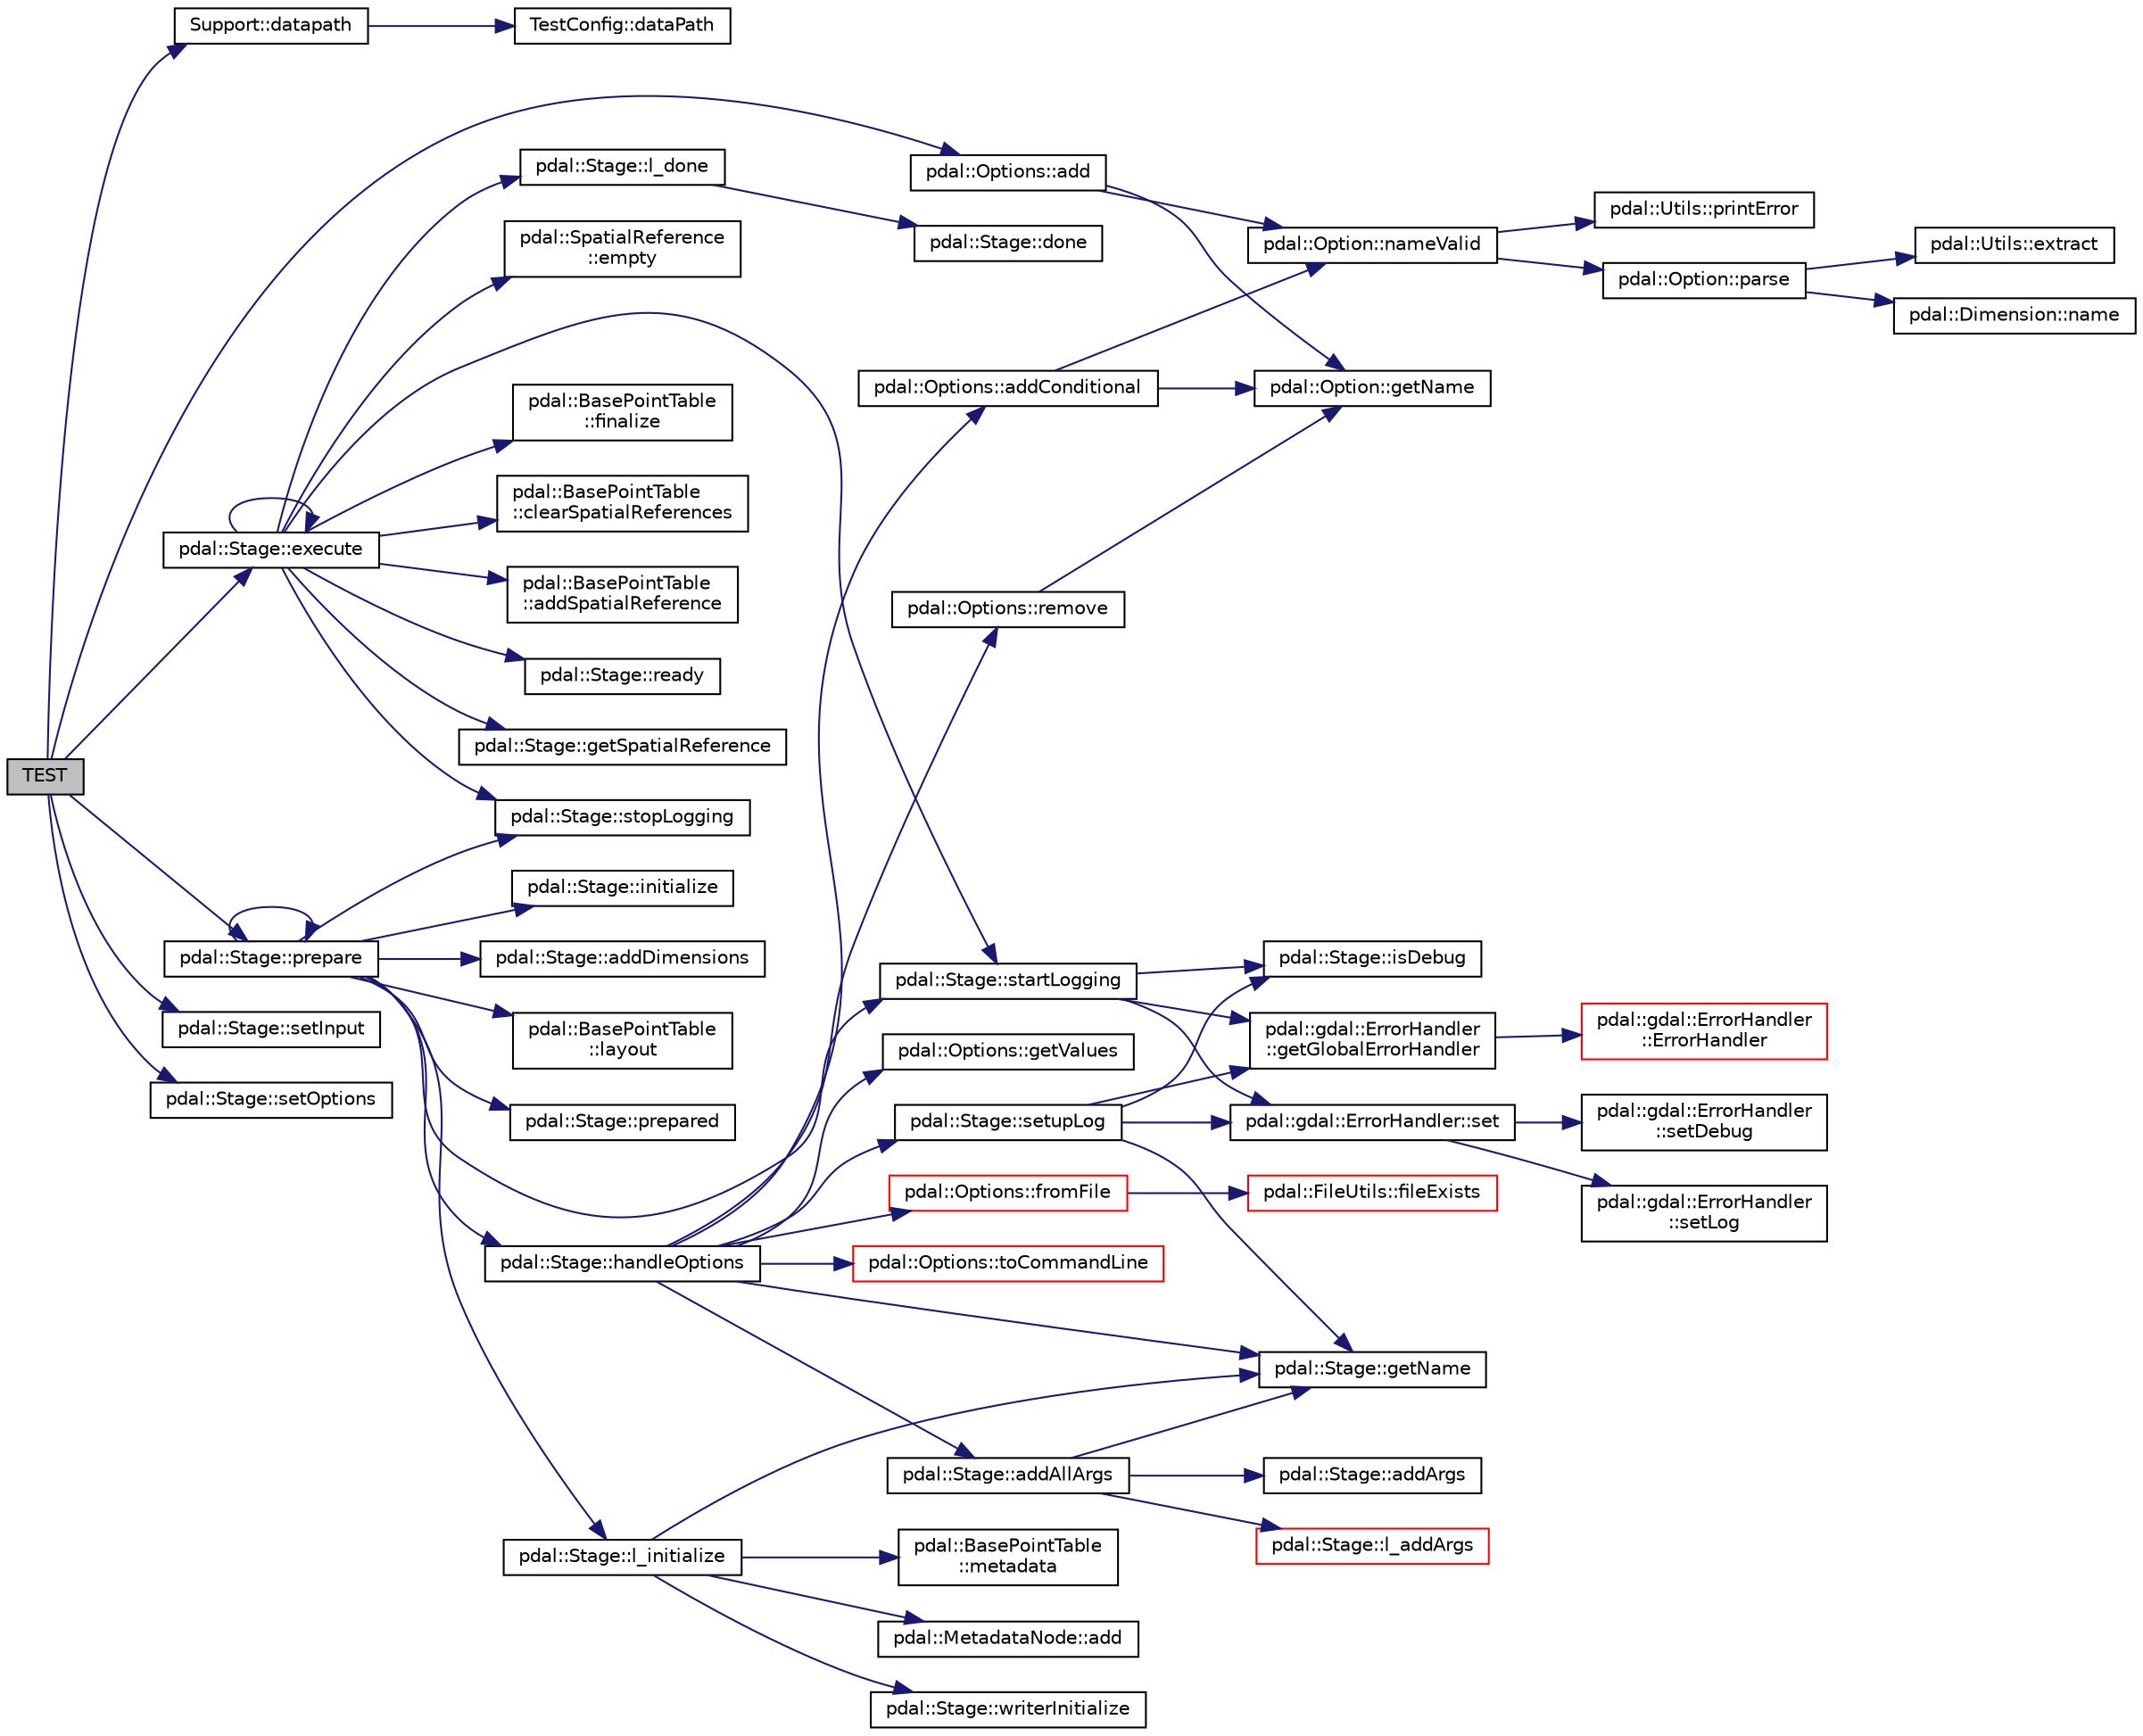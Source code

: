 digraph "TEST"
{
  edge [fontname="Helvetica",fontsize="10",labelfontname="Helvetica",labelfontsize="10"];
  node [fontname="Helvetica",fontsize="10",shape=record];
  rankdir="LR";
  Node1 [label="TEST",height=0.2,width=0.4,color="black", fillcolor="grey75", style="filled", fontcolor="black"];
  Node1 -> Node2 [color="midnightblue",fontsize="10",style="solid",fontname="Helvetica"];
  Node2 [label="pdal::Options::add",height=0.2,width=0.4,color="black", fillcolor="white", style="filled",URL="$classpdal_1_1Options.html#a30826da39f9c4716412141eeeb719032"];
  Node2 -> Node3 [color="midnightblue",fontsize="10",style="solid",fontname="Helvetica"];
  Node3 [label="pdal::Option::nameValid",height=0.2,width=0.4,color="black", fillcolor="white", style="filled",URL="$classpdal_1_1Option.html#aef4422b88464a9cad83b3c11bf1f8cdd"];
  Node3 -> Node4 [color="midnightblue",fontsize="10",style="solid",fontname="Helvetica"];
  Node4 [label="pdal::Option::parse",height=0.2,width=0.4,color="black", fillcolor="white", style="filled",URL="$classpdal_1_1Option.html#a978a36cf9180d3636ea770988961952b"];
  Node4 -> Node5 [color="midnightblue",fontsize="10",style="solid",fontname="Helvetica"];
  Node5 [label="pdal::Utils::extract",height=0.2,width=0.4,color="black", fillcolor="white", style="filled",URL="$namespacepdal_1_1Utils.html#acae5a19cd66121b77e2599daec48413d"];
  Node4 -> Node6 [color="midnightblue",fontsize="10",style="solid",fontname="Helvetica"];
  Node6 [label="pdal::Dimension::name",height=0.2,width=0.4,color="black", fillcolor="white", style="filled",URL="$namespacepdal_1_1Dimension.html#af3176b0b7e6b4be000317846cf7c2718"];
  Node3 -> Node7 [color="midnightblue",fontsize="10",style="solid",fontname="Helvetica"];
  Node7 [label="pdal::Utils::printError",height=0.2,width=0.4,color="black", fillcolor="white", style="filled",URL="$namespacepdal_1_1Utils.html#ada321695f57c876ef51227bdf5b84f7a"];
  Node2 -> Node8 [color="midnightblue",fontsize="10",style="solid",fontname="Helvetica"];
  Node8 [label="pdal::Option::getName",height=0.2,width=0.4,color="black", fillcolor="white", style="filled",URL="$classpdal_1_1Option.html#ad2b7a736742fb343e421fa326ef45c23"];
  Node1 -> Node9 [color="midnightblue",fontsize="10",style="solid",fontname="Helvetica"];
  Node9 [label="Support::datapath",height=0.2,width=0.4,color="black", fillcolor="white", style="filled",URL="$classSupport.html#a9bbdf6f202f4f2e45e7a53007dd0a238"];
  Node9 -> Node10 [color="midnightblue",fontsize="10",style="solid",fontname="Helvetica"];
  Node10 [label="TestConfig::dataPath",height=0.2,width=0.4,color="black", fillcolor="white", style="filled",URL="$namespaceTestConfig.html#a0e622015f0610c2cfcbb3739b972d877"];
  Node1 -> Node11 [color="midnightblue",fontsize="10",style="solid",fontname="Helvetica"];
  Node11 [label="pdal::Stage::execute",height=0.2,width=0.4,color="black", fillcolor="white", style="filled",URL="$classpdal_1_1Stage.html#a1615c4aa5ec5e48f90d73f0e7a796935"];
  Node11 -> Node12 [color="midnightblue",fontsize="10",style="solid",fontname="Helvetica"];
  Node12 [label="pdal::Stage::startLogging",height=0.2,width=0.4,color="black", fillcolor="white", style="filled",URL="$classpdal_1_1Stage.html#a74cf636cb0f633411e4e40dcd718508a"];
  Node12 -> Node13 [color="midnightblue",fontsize="10",style="solid",fontname="Helvetica"];
  Node13 [label="pdal::gdal::ErrorHandler\l::getGlobalErrorHandler",height=0.2,width=0.4,color="black", fillcolor="white", style="filled",URL="$classpdal_1_1gdal_1_1ErrorHandler.html#a56e0125595a43bf3b0cbd0b9a4bc55ea"];
  Node13 -> Node14 [color="midnightblue",fontsize="10",style="solid",fontname="Helvetica"];
  Node14 [label="pdal::gdal::ErrorHandler\l::ErrorHandler",height=0.2,width=0.4,color="red", fillcolor="white", style="filled",URL="$classpdal_1_1gdal_1_1ErrorHandler.html#a73215504640551589024d36018f81d33"];
  Node12 -> Node15 [color="midnightblue",fontsize="10",style="solid",fontname="Helvetica"];
  Node15 [label="pdal::gdal::ErrorHandler::set",height=0.2,width=0.4,color="black", fillcolor="white", style="filled",URL="$classpdal_1_1gdal_1_1ErrorHandler.html#ace1cff928ab179f671181ebaf4d280a4"];
  Node15 -> Node16 [color="midnightblue",fontsize="10",style="solid",fontname="Helvetica"];
  Node16 [label="pdal::gdal::ErrorHandler\l::setLog",height=0.2,width=0.4,color="black", fillcolor="white", style="filled",URL="$classpdal_1_1gdal_1_1ErrorHandler.html#abe7fbf19bfcfbb0be1c8ae934bd5c9d2"];
  Node15 -> Node17 [color="midnightblue",fontsize="10",style="solid",fontname="Helvetica"];
  Node17 [label="pdal::gdal::ErrorHandler\l::setDebug",height=0.2,width=0.4,color="black", fillcolor="white", style="filled",URL="$classpdal_1_1gdal_1_1ErrorHandler.html#a61ea2c53f778817785d39cd9fc6a81a6"];
  Node12 -> Node18 [color="midnightblue",fontsize="10",style="solid",fontname="Helvetica"];
  Node18 [label="pdal::Stage::isDebug",height=0.2,width=0.4,color="black", fillcolor="white", style="filled",URL="$classpdal_1_1Stage.html#aec4fb27c40bb4b032ff003a89a950dd4"];
  Node11 -> Node19 [color="midnightblue",fontsize="10",style="solid",fontname="Helvetica"];
  Node19 [label="pdal::BasePointTable\l::finalize",height=0.2,width=0.4,color="black", fillcolor="white", style="filled",URL="$classpdal_1_1BasePointTable.html#a2554cd260c437c9b1e4a017a28a5c7de"];
  Node11 -> Node11 [color="midnightblue",fontsize="10",style="solid",fontname="Helvetica"];
  Node11 -> Node20 [color="midnightblue",fontsize="10",style="solid",fontname="Helvetica"];
  Node20 [label="pdal::BasePointTable\l::clearSpatialReferences",height=0.2,width=0.4,color="black", fillcolor="white", style="filled",URL="$classpdal_1_1BasePointTable.html#aa3ed63a9e1a8897ccb7dc81a614f6141"];
  Node11 -> Node21 [color="midnightblue",fontsize="10",style="solid",fontname="Helvetica"];
  Node21 [label="pdal::BasePointTable\l::addSpatialReference",height=0.2,width=0.4,color="black", fillcolor="white", style="filled",URL="$classpdal_1_1BasePointTable.html#a670592aca912391f1a90073a2031e5e0"];
  Node11 -> Node22 [color="midnightblue",fontsize="10",style="solid",fontname="Helvetica"];
  Node22 [label="pdal::Stage::ready",height=0.2,width=0.4,color="black", fillcolor="white", style="filled",URL="$classpdal_1_1Stage.html#afb562c59c53ed8120df9106655eb2543"];
  Node11 -> Node23 [color="midnightblue",fontsize="10",style="solid",fontname="Helvetica"];
  Node23 [label="pdal::Stage::getSpatialReference",height=0.2,width=0.4,color="black", fillcolor="white", style="filled",URL="$classpdal_1_1Stage.html#a9889b4446f40daa6f4cd7bfe3c567839"];
  Node11 -> Node24 [color="midnightblue",fontsize="10",style="solid",fontname="Helvetica"];
  Node24 [label="pdal::SpatialReference\l::empty",height=0.2,width=0.4,color="black", fillcolor="white", style="filled",URL="$classpdal_1_1SpatialReference.html#a48fa2f7e79ea172b62ad2e874ff01610"];
  Node11 -> Node25 [color="midnightblue",fontsize="10",style="solid",fontname="Helvetica"];
  Node25 [label="pdal::Stage::l_done",height=0.2,width=0.4,color="black", fillcolor="white", style="filled",URL="$classpdal_1_1Stage.html#a1b00532ede55b90a7b6332a2966f5626"];
  Node25 -> Node26 [color="midnightblue",fontsize="10",style="solid",fontname="Helvetica"];
  Node26 [label="pdal::Stage::done",height=0.2,width=0.4,color="black", fillcolor="white", style="filled",URL="$classpdal_1_1Stage.html#a2444e73dc41bfc0b94981909595ef2ca"];
  Node11 -> Node27 [color="midnightblue",fontsize="10",style="solid",fontname="Helvetica"];
  Node27 [label="pdal::Stage::stopLogging",height=0.2,width=0.4,color="black", fillcolor="white", style="filled",URL="$classpdal_1_1Stage.html#ae49e996fe285350923a3bf44d027adad"];
  Node1 -> Node28 [color="midnightblue",fontsize="10",style="solid",fontname="Helvetica"];
  Node28 [label="pdal::Stage::prepare",height=0.2,width=0.4,color="black", fillcolor="white", style="filled",URL="$classpdal_1_1Stage.html#a4b9296a59f8852b3d08630f1086bfbea"];
  Node28 -> Node28 [color="midnightblue",fontsize="10",style="solid",fontname="Helvetica"];
  Node28 -> Node29 [color="midnightblue",fontsize="10",style="solid",fontname="Helvetica"];
  Node29 [label="pdal::Stage::handleOptions",height=0.2,width=0.4,color="black", fillcolor="white", style="filled",URL="$classpdal_1_1Stage.html#a75f17f9b67f48f6aab1d98aadefc4d5c"];
  Node29 -> Node30 [color="midnightblue",fontsize="10",style="solid",fontname="Helvetica"];
  Node30 [label="pdal::Stage::addAllArgs",height=0.2,width=0.4,color="black", fillcolor="white", style="filled",URL="$classpdal_1_1Stage.html#a75ff99f7b665c6573e304ed4148dd99e"];
  Node30 -> Node31 [color="midnightblue",fontsize="10",style="solid",fontname="Helvetica"];
  Node31 [label="pdal::Stage::l_addArgs",height=0.2,width=0.4,color="red", fillcolor="white", style="filled",URL="$classpdal_1_1Stage.html#ae89a62fb39c52a2067fc318359065625"];
  Node30 -> Node32 [color="midnightblue",fontsize="10",style="solid",fontname="Helvetica"];
  Node32 [label="pdal::Stage::addArgs",height=0.2,width=0.4,color="black", fillcolor="white", style="filled",URL="$classpdal_1_1Stage.html#a3f15d8fc5456be812aafc84000d8e621"];
  Node30 -> Node33 [color="midnightblue",fontsize="10",style="solid",fontname="Helvetica"];
  Node33 [label="pdal::Stage::getName",height=0.2,width=0.4,color="black", fillcolor="white", style="filled",URL="$classpdal_1_1Stage.html#a6c81d6fbbac17ebe4cd63806916cc750"];
  Node29 -> Node34 [color="midnightblue",fontsize="10",style="solid",fontname="Helvetica"];
  Node34 [label="pdal::Options::getValues",height=0.2,width=0.4,color="black", fillcolor="white", style="filled",URL="$classpdal_1_1Options.html#a99aa4c0c7ba443d584f741d22d37f6a5"];
  Node29 -> Node35 [color="midnightblue",fontsize="10",style="solid",fontname="Helvetica"];
  Node35 [label="pdal::Options::addConditional",height=0.2,width=0.4,color="black", fillcolor="white", style="filled",URL="$classpdal_1_1Options.html#aab2dd4f9208512ad8c38a71ad9d2c98b"];
  Node35 -> Node3 [color="midnightblue",fontsize="10",style="solid",fontname="Helvetica"];
  Node35 -> Node8 [color="midnightblue",fontsize="10",style="solid",fontname="Helvetica"];
  Node29 -> Node36 [color="midnightblue",fontsize="10",style="solid",fontname="Helvetica"];
  Node36 [label="pdal::Options::fromFile",height=0.2,width=0.4,color="red", fillcolor="white", style="filled",URL="$classpdal_1_1Options.html#a541bdbfe72511dad8a22236f0a3cb2ab"];
  Node36 -> Node37 [color="midnightblue",fontsize="10",style="solid",fontname="Helvetica"];
  Node37 [label="pdal::FileUtils::fileExists",height=0.2,width=0.4,color="red", fillcolor="white", style="filled",URL="$namespacepdal_1_1FileUtils.html#ae2b8f1ddc38b0033b685a0bde6106ba1"];
  Node29 -> Node38 [color="midnightblue",fontsize="10",style="solid",fontname="Helvetica"];
  Node38 [label="pdal::Options::remove",height=0.2,width=0.4,color="black", fillcolor="white", style="filled",URL="$classpdal_1_1Options.html#a0d9ebe7f77b36dea85b51eb0098a5df0"];
  Node38 -> Node8 [color="midnightblue",fontsize="10",style="solid",fontname="Helvetica"];
  Node29 -> Node39 [color="midnightblue",fontsize="10",style="solid",fontname="Helvetica"];
  Node39 [label="pdal::Options::toCommandLine",height=0.2,width=0.4,color="red", fillcolor="white", style="filled",URL="$classpdal_1_1Options.html#afb18dcc4f3883b8413171db00482959c"];
  Node29 -> Node33 [color="midnightblue",fontsize="10",style="solid",fontname="Helvetica"];
  Node29 -> Node40 [color="midnightblue",fontsize="10",style="solid",fontname="Helvetica"];
  Node40 [label="pdal::Stage::setupLog",height=0.2,width=0.4,color="black", fillcolor="white", style="filled",URL="$classpdal_1_1Stage.html#ab94db25b14b94de1f62f9738327accd2"];
  Node40 -> Node33 [color="midnightblue",fontsize="10",style="solid",fontname="Helvetica"];
  Node40 -> Node13 [color="midnightblue",fontsize="10",style="solid",fontname="Helvetica"];
  Node40 -> Node15 [color="midnightblue",fontsize="10",style="solid",fontname="Helvetica"];
  Node40 -> Node18 [color="midnightblue",fontsize="10",style="solid",fontname="Helvetica"];
  Node28 -> Node12 [color="midnightblue",fontsize="10",style="solid",fontname="Helvetica"];
  Node28 -> Node41 [color="midnightblue",fontsize="10",style="solid",fontname="Helvetica"];
  Node41 [label="pdal::Stage::l_initialize",height=0.2,width=0.4,color="black", fillcolor="white", style="filled",URL="$classpdal_1_1Stage.html#a6c85dfbf6a674dbc2eda76a79efada48"];
  Node41 -> Node42 [color="midnightblue",fontsize="10",style="solid",fontname="Helvetica"];
  Node42 [label="pdal::BasePointTable\l::metadata",height=0.2,width=0.4,color="black", fillcolor="white", style="filled",URL="$classpdal_1_1BasePointTable.html#a03429472e71e5dd323bc92319f4a9df6"];
  Node41 -> Node43 [color="midnightblue",fontsize="10",style="solid",fontname="Helvetica"];
  Node43 [label="pdal::MetadataNode::add",height=0.2,width=0.4,color="black", fillcolor="white", style="filled",URL="$classpdal_1_1MetadataNode.html#af2c1c5d91f6ab47a804aa8a0a1b043c2"];
  Node41 -> Node33 [color="midnightblue",fontsize="10",style="solid",fontname="Helvetica"];
  Node41 -> Node44 [color="midnightblue",fontsize="10",style="solid",fontname="Helvetica"];
  Node44 [label="pdal::Stage::writerInitialize",height=0.2,width=0.4,color="black", fillcolor="white", style="filled",URL="$classpdal_1_1Stage.html#a0d7c0bb23ed18577b1aa58b02448487f"];
  Node28 -> Node45 [color="midnightblue",fontsize="10",style="solid",fontname="Helvetica"];
  Node45 [label="pdal::Stage::initialize",height=0.2,width=0.4,color="black", fillcolor="white", style="filled",URL="$classpdal_1_1Stage.html#a5b422f842a6374b448439df99fe6e07e"];
  Node28 -> Node46 [color="midnightblue",fontsize="10",style="solid",fontname="Helvetica"];
  Node46 [label="pdal::Stage::addDimensions",height=0.2,width=0.4,color="black", fillcolor="white", style="filled",URL="$classpdal_1_1Stage.html#a7ec627c76e1c30fc53780bd81d08d4ad"];
  Node28 -> Node47 [color="midnightblue",fontsize="10",style="solid",fontname="Helvetica"];
  Node47 [label="pdal::BasePointTable\l::layout",height=0.2,width=0.4,color="black", fillcolor="white", style="filled",URL="$classpdal_1_1BasePointTable.html#a7e3a12a1f29e6cd10d8669ed3d07eb94"];
  Node28 -> Node48 [color="midnightblue",fontsize="10",style="solid",fontname="Helvetica"];
  Node48 [label="pdal::Stage::prepared",height=0.2,width=0.4,color="black", fillcolor="white", style="filled",URL="$classpdal_1_1Stage.html#affff6bc9dbff793d074d76333c5732dd"];
  Node28 -> Node27 [color="midnightblue",fontsize="10",style="solid",fontname="Helvetica"];
  Node1 -> Node49 [color="midnightblue",fontsize="10",style="solid",fontname="Helvetica"];
  Node49 [label="pdal::Stage::setInput",height=0.2,width=0.4,color="black", fillcolor="white", style="filled",URL="$classpdal_1_1Stage.html#abfd87d459bea04a919aace286b2e377e"];
  Node1 -> Node50 [color="midnightblue",fontsize="10",style="solid",fontname="Helvetica"];
  Node50 [label="pdal::Stage::setOptions",height=0.2,width=0.4,color="black", fillcolor="white", style="filled",URL="$classpdal_1_1Stage.html#acb2434df20f371f1fec9577de3cf0046"];
}
